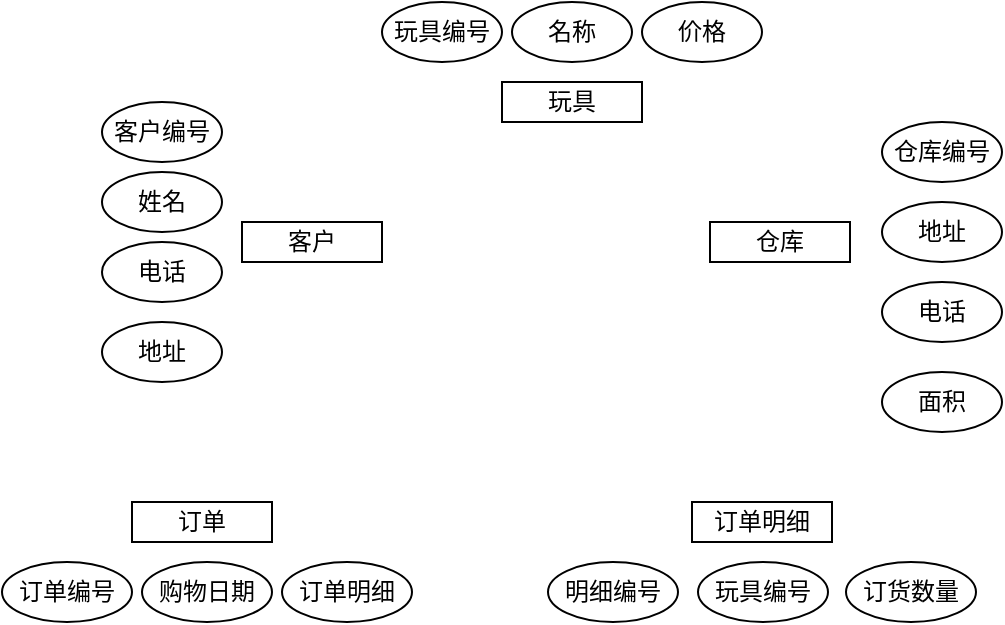 <mxfile version="26.0.1">
  <diagram name="第 1 页" id="Eqhh9OgGutzszNMs7Qay">
    <mxGraphModel dx="461" dy="667" grid="1" gridSize="10" guides="1" tooltips="1" connect="1" arrows="1" fold="1" page="1" pageScale="1" pageWidth="827" pageHeight="1169" math="0" shadow="0">
      <root>
        <mxCell id="0" />
        <mxCell id="1" parent="0" />
        <mxCell id="LASCqqh6LcDLS0BnJnCz-1" value="玩具" style="rounded=0;whiteSpace=wrap;html=1;" vertex="1" parent="1">
          <mxGeometry x="310" y="190" width="70" height="20" as="geometry" />
        </mxCell>
        <mxCell id="LASCqqh6LcDLS0BnJnCz-2" value="客户" style="rounded=0;whiteSpace=wrap;html=1;" vertex="1" parent="1">
          <mxGeometry x="180" y="260" width="70" height="20" as="geometry" />
        </mxCell>
        <mxCell id="LASCqqh6LcDLS0BnJnCz-4" value="玩具编号" style="ellipse;whiteSpace=wrap;html=1;" vertex="1" parent="1">
          <mxGeometry x="250" y="150" width="60" height="30" as="geometry" />
        </mxCell>
        <mxCell id="LASCqqh6LcDLS0BnJnCz-5" value="名称" style="ellipse;whiteSpace=wrap;html=1;" vertex="1" parent="1">
          <mxGeometry x="315" y="150" width="60" height="30" as="geometry" />
        </mxCell>
        <mxCell id="LASCqqh6LcDLS0BnJnCz-6" value="仓库编号" style="ellipse;whiteSpace=wrap;html=1;" vertex="1" parent="1">
          <mxGeometry x="500" y="210" width="60" height="30" as="geometry" />
        </mxCell>
        <mxCell id="LASCqqh6LcDLS0BnJnCz-7" value="仓库" style="rounded=0;whiteSpace=wrap;html=1;" vertex="1" parent="1">
          <mxGeometry x="414" y="260" width="70" height="20" as="geometry" />
        </mxCell>
        <mxCell id="LASCqqh6LcDLS0BnJnCz-8" value="订单" style="rounded=0;whiteSpace=wrap;html=1;" vertex="1" parent="1">
          <mxGeometry x="125" y="400" width="70" height="20" as="geometry" />
        </mxCell>
        <mxCell id="LASCqqh6LcDLS0BnJnCz-9" value="订单明细" style="rounded=0;whiteSpace=wrap;html=1;" vertex="1" parent="1">
          <mxGeometry x="405" y="400" width="70" height="20" as="geometry" />
        </mxCell>
        <mxCell id="LASCqqh6LcDLS0BnJnCz-11" value="客户编号" style="ellipse;whiteSpace=wrap;html=1;" vertex="1" parent="1">
          <mxGeometry x="110" y="200" width="60" height="30" as="geometry" />
        </mxCell>
        <mxCell id="LASCqqh6LcDLS0BnJnCz-12" value="姓名" style="ellipse;whiteSpace=wrap;html=1;" vertex="1" parent="1">
          <mxGeometry x="110" y="235" width="60" height="30" as="geometry" />
        </mxCell>
        <mxCell id="LASCqqh6LcDLS0BnJnCz-13" value="电话" style="ellipse;whiteSpace=wrap;html=1;" vertex="1" parent="1">
          <mxGeometry x="110" y="270" width="60" height="30" as="geometry" />
        </mxCell>
        <mxCell id="LASCqqh6LcDLS0BnJnCz-15" value="地址" style="ellipse;whiteSpace=wrap;html=1;" vertex="1" parent="1">
          <mxGeometry x="110" y="310" width="60" height="30" as="geometry" />
        </mxCell>
        <mxCell id="LASCqqh6LcDLS0BnJnCz-16" value="价格" style="ellipse;whiteSpace=wrap;html=1;" vertex="1" parent="1">
          <mxGeometry x="380" y="150" width="60" height="30" as="geometry" />
        </mxCell>
        <mxCell id="LASCqqh6LcDLS0BnJnCz-17" value="地址" style="ellipse;whiteSpace=wrap;html=1;" vertex="1" parent="1">
          <mxGeometry x="500" y="250" width="60" height="30" as="geometry" />
        </mxCell>
        <mxCell id="LASCqqh6LcDLS0BnJnCz-19" value="电话" style="ellipse;whiteSpace=wrap;html=1;" vertex="1" parent="1">
          <mxGeometry x="500" y="290" width="60" height="30" as="geometry" />
        </mxCell>
        <mxCell id="LASCqqh6LcDLS0BnJnCz-20" value="面积" style="ellipse;whiteSpace=wrap;html=1;" vertex="1" parent="1">
          <mxGeometry x="500" y="335" width="60" height="30" as="geometry" />
        </mxCell>
        <mxCell id="LASCqqh6LcDLS0BnJnCz-23" value="订货数量" style="ellipse;whiteSpace=wrap;html=1;" vertex="1" parent="1">
          <mxGeometry x="482" y="430" width="65" height="30" as="geometry" />
        </mxCell>
        <mxCell id="LASCqqh6LcDLS0BnJnCz-24" value="明细编号" style="ellipse;whiteSpace=wrap;html=1;" vertex="1" parent="1">
          <mxGeometry x="333" y="430" width="65" height="30" as="geometry" />
        </mxCell>
        <mxCell id="LASCqqh6LcDLS0BnJnCz-25" value="玩具编号" style="ellipse;whiteSpace=wrap;html=1;" vertex="1" parent="1">
          <mxGeometry x="408" y="430" width="65" height="30" as="geometry" />
        </mxCell>
        <mxCell id="LASCqqh6LcDLS0BnJnCz-26" value="订单编号" style="ellipse;whiteSpace=wrap;html=1;" vertex="1" parent="1">
          <mxGeometry x="60" y="430" width="65" height="30" as="geometry" />
        </mxCell>
        <mxCell id="LASCqqh6LcDLS0BnJnCz-28" value="购物日期" style="ellipse;whiteSpace=wrap;html=1;" vertex="1" parent="1">
          <mxGeometry x="130" y="430" width="65" height="30" as="geometry" />
        </mxCell>
        <mxCell id="LASCqqh6LcDLS0BnJnCz-29" value="订单明细" style="ellipse;whiteSpace=wrap;html=1;" vertex="1" parent="1">
          <mxGeometry x="200" y="430" width="65" height="30" as="geometry" />
        </mxCell>
      </root>
    </mxGraphModel>
  </diagram>
</mxfile>
